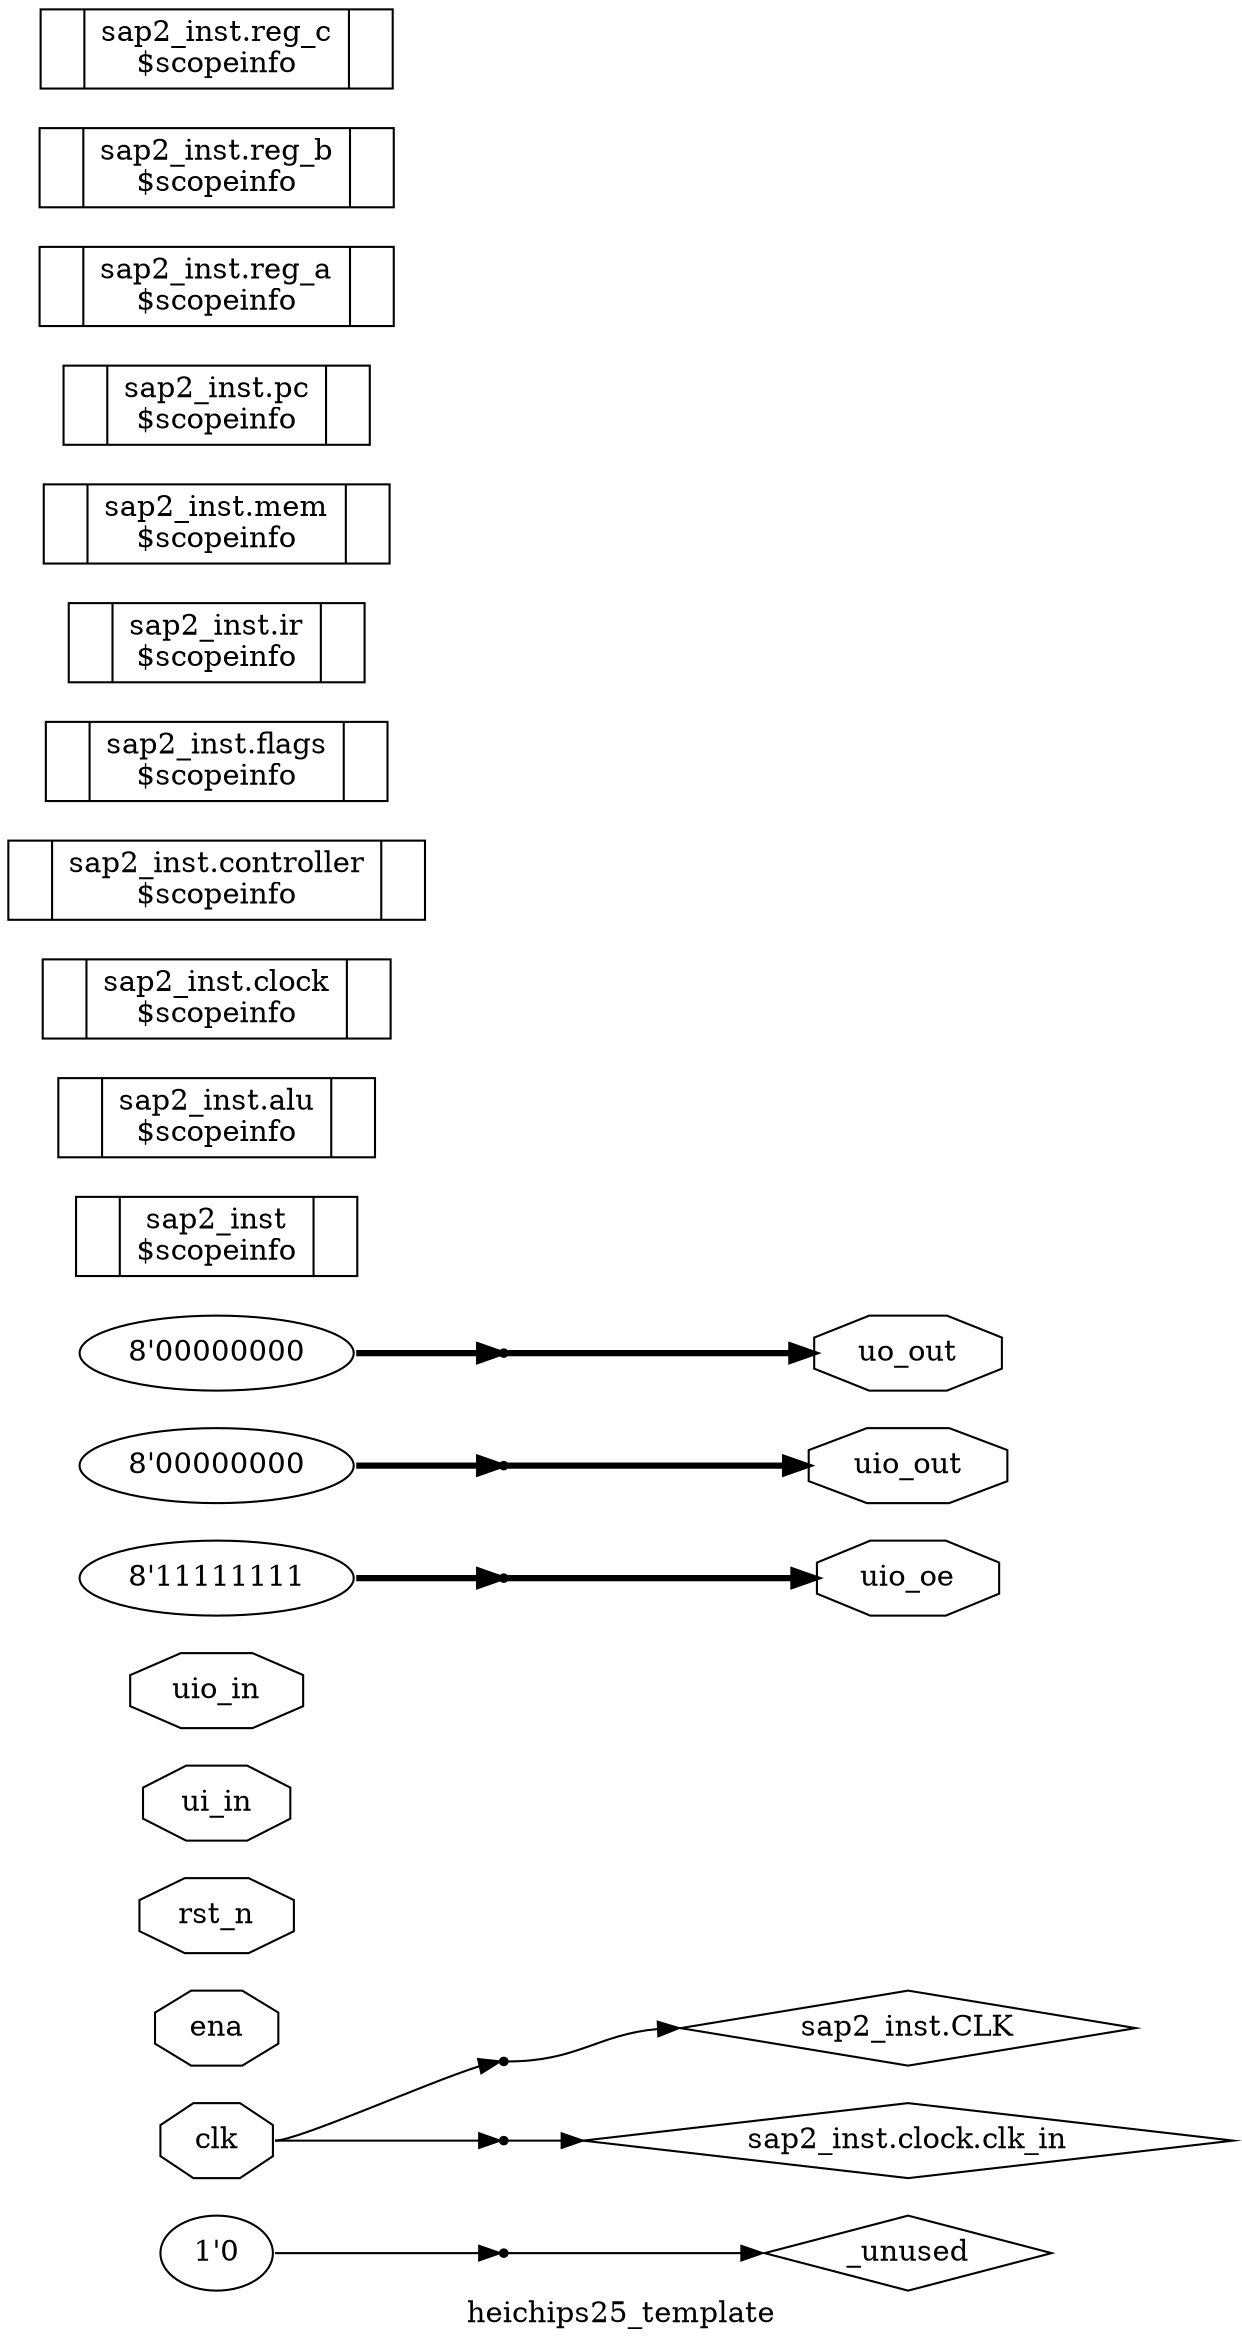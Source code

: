 digraph "heichips25_template" {
label="heichips25_template";
rankdir="LR";
remincross=true;
n1 [ shape=diamond, label="_unused", color="black", fontcolor="black"];
n2 [ shape=octagon, label="clk", color="black", fontcolor="black"];
n3 [ shape=octagon, label="ena", color="black", fontcolor="black"];
n4 [ shape=octagon, label="rst_n", color="black", fontcolor="black"];
n5 [ shape=diamond, label="sap2_inst.CLK", color="black", fontcolor="black"];
n6 [ shape=diamond, label="sap2_inst.clock.clk_in", color="black", fontcolor="black"];
n7 [ shape=octagon, label="ui_in", color="black", fontcolor="black"];
n8 [ shape=octagon, label="uio_in", color="black", fontcolor="black"];
n9 [ shape=octagon, label="uio_oe", color="black", fontcolor="black"];
n10 [ shape=octagon, label="uio_out", color="black", fontcolor="black"];
n11 [ shape=octagon, label="uo_out", color="black", fontcolor="black"];
c12 [ shape=record, label="{{}|sap2_inst\n$scopeinfo|{}}",  ];
c13 [ shape=record, label="{{}|sap2_inst.alu\n$scopeinfo|{}}",  ];
c14 [ shape=record, label="{{}|sap2_inst.clock\n$scopeinfo|{}}",  ];
c15 [ shape=record, label="{{}|sap2_inst.controller\n$scopeinfo|{}}",  ];
c16 [ shape=record, label="{{}|sap2_inst.flags\n$scopeinfo|{}}",  ];
c17 [ shape=record, label="{{}|sap2_inst.ir\n$scopeinfo|{}}",  ];
c18 [ shape=record, label="{{}|sap2_inst.mem\n$scopeinfo|{}}",  ];
c19 [ shape=record, label="{{}|sap2_inst.pc\n$scopeinfo|{}}",  ];
c20 [ shape=record, label="{{}|sap2_inst.reg_a\n$scopeinfo|{}}",  ];
c21 [ shape=record, label="{{}|sap2_inst.reg_b\n$scopeinfo|{}}",  ];
c22 [ shape=record, label="{{}|sap2_inst.reg_c\n$scopeinfo|{}}",  ];
v0 [ label="1'0" ];
x1 [shape=point, ];
x2 [shape=point, ];
x3 [shape=point, ];
v4 [ label="8'11111111" ];
x5 [shape=point, ];
v6 [ label="8'00000000" ];
x7 [shape=point, ];
v8 [ label="8'00000000" ];
x9 [shape=point, ];
x1:e -> n1:w [color="black", fontcolor="black", label=""];
x7:e -> n10:w [color="black", fontcolor="black", style="setlinewidth(3)", label=""];
x9:e -> n11:w [color="black", fontcolor="black", style="setlinewidth(3)", label=""];
n2:e -> x2:w [color="black", fontcolor="black", label=""];
n2:e -> x3:w [color="black", fontcolor="black", label=""];
x2:e -> n5:w [color="black", fontcolor="black", label=""];
x3:e -> n6:w [color="black", fontcolor="black", label=""];
x5:e -> n9:w [color="black", fontcolor="black", style="setlinewidth(3)", label=""];
v0:e -> x1:w [color="black", fontcolor="black", label=""];
v4:e -> x5:w [color="black", fontcolor="black", style="setlinewidth(3)", label=""];
v6:e -> x7:w [color="black", fontcolor="black", style="setlinewidth(3)", label=""];
v8:e -> x9:w [color="black", fontcolor="black", style="setlinewidth(3)", label=""];
}

